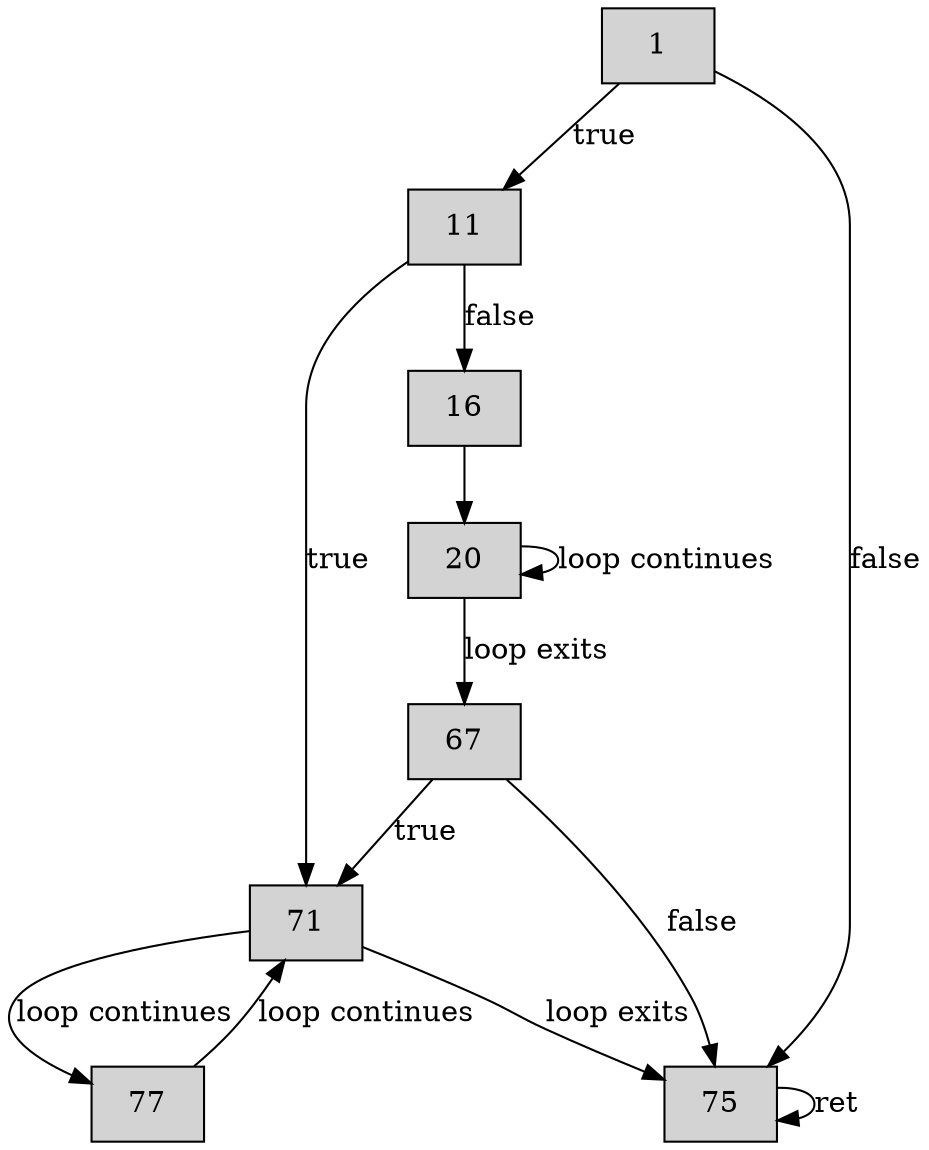 digraph CFG {
    node [shape=box, style=filled];

    1 [label="1"];
    11 [label="11"];
    16 [label="16"];
    20 [label="20"];
    67 [label="67"];
    71 [label="71"];
    75 [label="75"];
    77 [label="77"];

    1 -> 11 [label="true"];
    1 -> 75 [label="false"];

    11 -> 71 [label="true"];
    11 -> 16 [label="false"];

    16 -> 20;

    20 -> 20 [label="loop continues"];
    20 -> 67 [label="loop exits"];

    67 -> 71 [label="true"];
    67 -> 75 [label="false"];

    71 -> 77 [label="loop continues"];
    77 -> 71 [label="loop continues"];
    71 -> 75 [label="loop exits"];

    75 -> 75 [label="ret"];
}